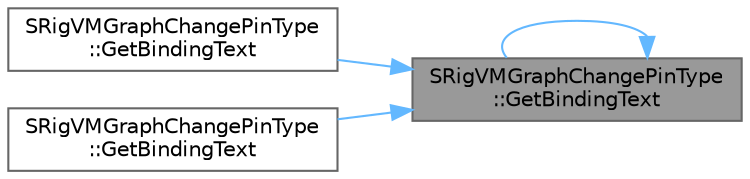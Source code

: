 digraph "SRigVMGraphChangePinType::GetBindingText"
{
 // INTERACTIVE_SVG=YES
 // LATEX_PDF_SIZE
  bgcolor="transparent";
  edge [fontname=Helvetica,fontsize=10,labelfontname=Helvetica,labelfontsize=10];
  node [fontname=Helvetica,fontsize=10,shape=box,height=0.2,width=0.4];
  rankdir="RL";
  Node1 [id="Node000001",label="SRigVMGraphChangePinType\l::GetBindingText",height=0.2,width=0.4,color="gray40", fillcolor="grey60", style="filled", fontcolor="black",tooltip=" "];
  Node1 -> Node2 [id="edge1_Node000001_Node000002",dir="back",color="steelblue1",style="solid",tooltip=" "];
  Node2 [id="Node000002",label="SRigVMGraphChangePinType\l::GetBindingText",height=0.2,width=0.4,color="grey40", fillcolor="white", style="filled",URL="$d6/d79/classSRigVMGraphChangePinType.html#a60fe35ab6cfee4191074a10b992c29b1",tooltip=" "];
  Node1 -> Node1 [id="edge2_Node000001_Node000001",dir="back",color="steelblue1",style="solid",tooltip=" "];
  Node1 -> Node3 [id="edge3_Node000001_Node000003",dir="back",color="steelblue1",style="solid",tooltip=" "];
  Node3 [id="Node000003",label="SRigVMGraphChangePinType\l::GetBindingText",height=0.2,width=0.4,color="grey40", fillcolor="white", style="filled",URL="$d6/d79/classSRigVMGraphChangePinType.html#ae0ce68abfd295420f868c54fc8072c5e",tooltip=" "];
}
